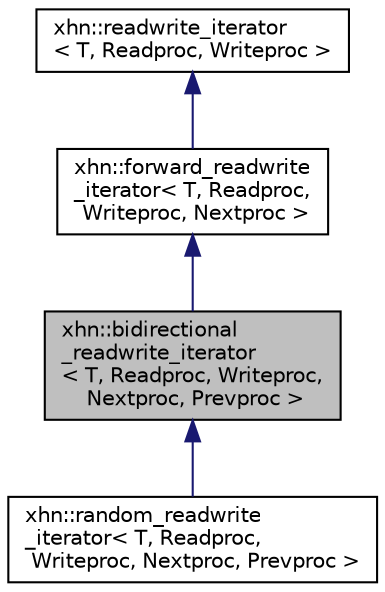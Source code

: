 digraph "xhn::bidirectional_readwrite_iterator&lt; T, Readproc, Writeproc, Nextproc, Prevproc &gt;"
{
  edge [fontname="Helvetica",fontsize="10",labelfontname="Helvetica",labelfontsize="10"];
  node [fontname="Helvetica",fontsize="10",shape=record];
  Node1 [label="xhn::bidirectional\l_readwrite_iterator\l\< T, Readproc, Writeproc,\l Nextproc, Prevproc \>",height=0.2,width=0.4,color="black", fillcolor="grey75", style="filled", fontcolor="black"];
  Node2 -> Node1 [dir="back",color="midnightblue",fontsize="10",style="solid",fontname="Helvetica"];
  Node2 [label="xhn::forward_readwrite\l_iterator\< T, Readproc,\l Writeproc, Nextproc \>",height=0.2,width=0.4,color="black", fillcolor="white", style="filled",URL="$classxhn_1_1forward__readwrite__iterator.html"];
  Node3 -> Node2 [dir="back",color="midnightblue",fontsize="10",style="solid",fontname="Helvetica"];
  Node3 [label="xhn::readwrite_iterator\l\< T, Readproc, Writeproc \>",height=0.2,width=0.4,color="black", fillcolor="white", style="filled",URL="$classxhn_1_1readwrite__iterator.html"];
  Node1 -> Node4 [dir="back",color="midnightblue",fontsize="10",style="solid",fontname="Helvetica"];
  Node4 [label="xhn::random_readwrite\l_iterator\< T, Readproc,\l Writeproc, Nextproc, Prevproc \>",height=0.2,width=0.4,color="black", fillcolor="white", style="filled",URL="$classxhn_1_1random__readwrite__iterator.html"];
}
